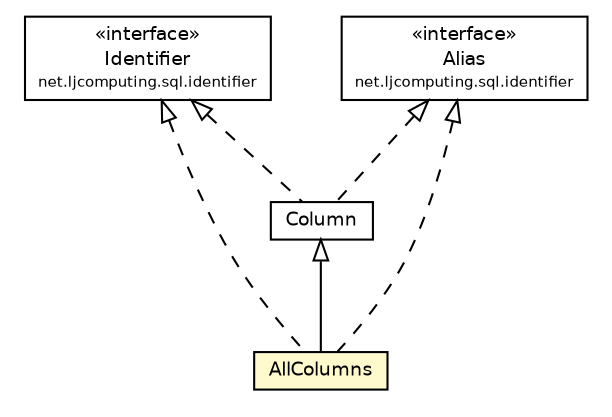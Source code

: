 #!/usr/local/bin/dot
#
# Class diagram 
# Generated by UMLGraph version R5_6 (http://www.umlgraph.org/)
#

digraph G {
	edge [fontname="Helvetica",fontsize=10,labelfontname="Helvetica",labelfontsize=10];
	node [fontname="Helvetica",fontsize=10,shape=plaintext];
	nodesep=0.25;
	ranksep=0.5;
	// net.ljcomputing.sql.identifier.Identifier
	c490 [label=<<table title="net.ljcomputing.sql.identifier.Identifier" border="0" cellborder="1" cellspacing="0" cellpadding="2" port="p" href="../Identifier.html">
		<tr><td><table border="0" cellspacing="0" cellpadding="1">
<tr><td align="center" balign="center"> &#171;interface&#187; </td></tr>
<tr><td align="center" balign="center"> Identifier </td></tr>
<tr><td align="center" balign="center"><font point-size="7.0"> net.ljcomputing.sql.identifier </font></td></tr>
		</table></td></tr>
		</table>>, URL="../Identifier.html", fontname="Helvetica", fontcolor="black", fontsize=9.0];
	// net.ljcomputing.sql.identifier.Alias
	c491 [label=<<table title="net.ljcomputing.sql.identifier.Alias" border="0" cellborder="1" cellspacing="0" cellpadding="2" port="p" href="../Alias.html">
		<tr><td><table border="0" cellspacing="0" cellpadding="1">
<tr><td align="center" balign="center"> &#171;interface&#187; </td></tr>
<tr><td align="center" balign="center"> Alias </td></tr>
<tr><td align="center" balign="center"><font point-size="7.0"> net.ljcomputing.sql.identifier </font></td></tr>
		</table></td></tr>
		</table>>, URL="../Alias.html", fontname="Helvetica", fontcolor="black", fontsize=9.0];
	// net.ljcomputing.sql.identifier.column.AllColumns
	c492 [label=<<table title="net.ljcomputing.sql.identifier.column.AllColumns" border="0" cellborder="1" cellspacing="0" cellpadding="2" port="p" bgcolor="lemonChiffon" href="./AllColumns.html">
		<tr><td><table border="0" cellspacing="0" cellpadding="1">
<tr><td align="center" balign="center"> AllColumns </td></tr>
		</table></td></tr>
		</table>>, URL="./AllColumns.html", fontname="Helvetica", fontcolor="black", fontsize=9.0];
	// net.ljcomputing.sql.identifier.column.Column
	c493 [label=<<table title="net.ljcomputing.sql.identifier.column.Column" border="0" cellborder="1" cellspacing="0" cellpadding="2" port="p" href="./Column.html">
		<tr><td><table border="0" cellspacing="0" cellpadding="1">
<tr><td align="center" balign="center"> Column </td></tr>
		</table></td></tr>
		</table>>, URL="./Column.html", fontname="Helvetica", fontcolor="black", fontsize=9.0];
	//net.ljcomputing.sql.identifier.column.AllColumns extends net.ljcomputing.sql.identifier.column.Column
	c493:p -> c492:p [dir=back,arrowtail=empty];
	//net.ljcomputing.sql.identifier.column.AllColumns implements net.ljcomputing.sql.identifier.Identifier
	c490:p -> c492:p [dir=back,arrowtail=empty,style=dashed];
	//net.ljcomputing.sql.identifier.column.AllColumns implements net.ljcomputing.sql.identifier.Alias
	c491:p -> c492:p [dir=back,arrowtail=empty,style=dashed];
	//net.ljcomputing.sql.identifier.column.Column implements net.ljcomputing.sql.identifier.Identifier
	c490:p -> c493:p [dir=back,arrowtail=empty,style=dashed];
	//net.ljcomputing.sql.identifier.column.Column implements net.ljcomputing.sql.identifier.Alias
	c491:p -> c493:p [dir=back,arrowtail=empty,style=dashed];
}

